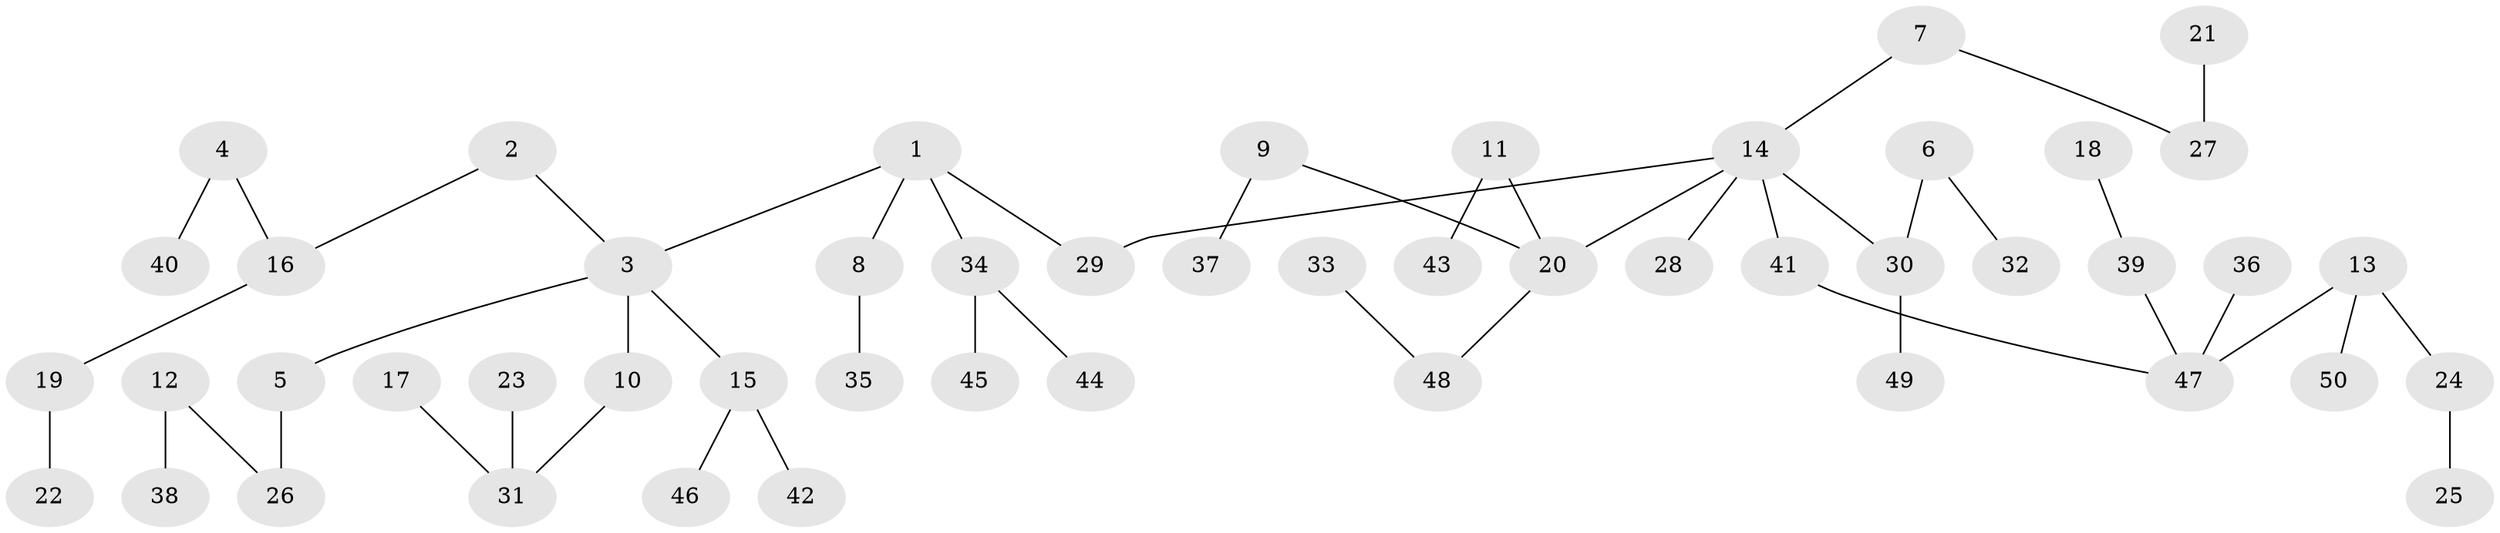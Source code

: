 // original degree distribution, {7: 0.01, 5: 0.03, 3: 0.13, 4: 0.05, 6: 0.02, 2: 0.29, 1: 0.47}
// Generated by graph-tools (version 1.1) at 2025/02/03/09/25 03:02:21]
// undirected, 50 vertices, 49 edges
graph export_dot {
graph [start="1"]
  node [color=gray90,style=filled];
  1;
  2;
  3;
  4;
  5;
  6;
  7;
  8;
  9;
  10;
  11;
  12;
  13;
  14;
  15;
  16;
  17;
  18;
  19;
  20;
  21;
  22;
  23;
  24;
  25;
  26;
  27;
  28;
  29;
  30;
  31;
  32;
  33;
  34;
  35;
  36;
  37;
  38;
  39;
  40;
  41;
  42;
  43;
  44;
  45;
  46;
  47;
  48;
  49;
  50;
  1 -- 3 [weight=1.0];
  1 -- 8 [weight=1.0];
  1 -- 29 [weight=1.0];
  1 -- 34 [weight=1.0];
  2 -- 3 [weight=1.0];
  2 -- 16 [weight=1.0];
  3 -- 5 [weight=1.0];
  3 -- 10 [weight=1.0];
  3 -- 15 [weight=1.0];
  4 -- 16 [weight=1.0];
  4 -- 40 [weight=1.0];
  5 -- 26 [weight=1.0];
  6 -- 30 [weight=1.0];
  6 -- 32 [weight=1.0];
  7 -- 14 [weight=1.0];
  7 -- 27 [weight=1.0];
  8 -- 35 [weight=1.0];
  9 -- 20 [weight=1.0];
  9 -- 37 [weight=1.0];
  10 -- 31 [weight=1.0];
  11 -- 20 [weight=1.0];
  11 -- 43 [weight=1.0];
  12 -- 26 [weight=1.0];
  12 -- 38 [weight=1.0];
  13 -- 24 [weight=1.0];
  13 -- 47 [weight=1.0];
  13 -- 50 [weight=1.0];
  14 -- 20 [weight=1.0];
  14 -- 28 [weight=1.0];
  14 -- 29 [weight=1.0];
  14 -- 30 [weight=1.0];
  14 -- 41 [weight=1.0];
  15 -- 42 [weight=1.0];
  15 -- 46 [weight=1.0];
  16 -- 19 [weight=1.0];
  17 -- 31 [weight=1.0];
  18 -- 39 [weight=1.0];
  19 -- 22 [weight=1.0];
  20 -- 48 [weight=1.0];
  21 -- 27 [weight=1.0];
  23 -- 31 [weight=1.0];
  24 -- 25 [weight=1.0];
  30 -- 49 [weight=1.0];
  33 -- 48 [weight=1.0];
  34 -- 44 [weight=1.0];
  34 -- 45 [weight=1.0];
  36 -- 47 [weight=1.0];
  39 -- 47 [weight=1.0];
  41 -- 47 [weight=1.0];
}
